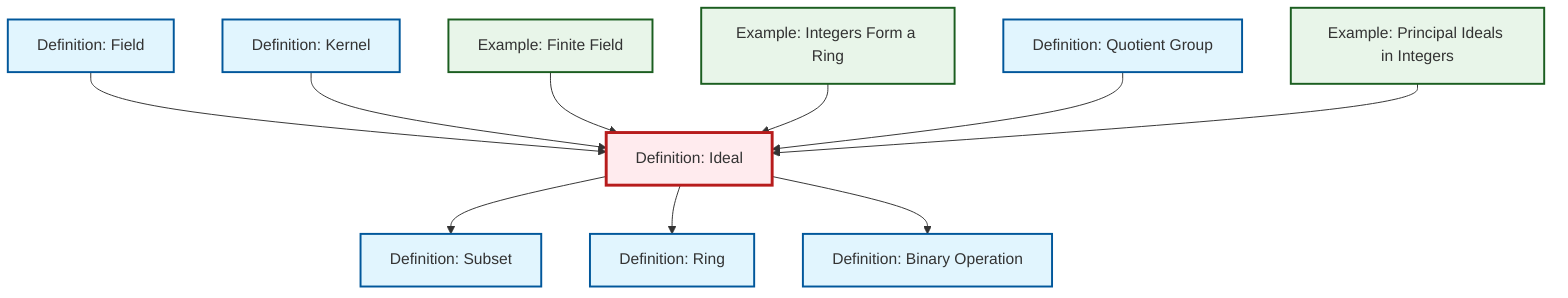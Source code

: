 graph TD
    classDef definition fill:#e1f5fe,stroke:#01579b,stroke-width:2px
    classDef theorem fill:#f3e5f5,stroke:#4a148c,stroke-width:2px
    classDef axiom fill:#fff3e0,stroke:#e65100,stroke-width:2px
    classDef example fill:#e8f5e9,stroke:#1b5e20,stroke-width:2px
    classDef current fill:#ffebee,stroke:#b71c1c,stroke-width:3px
    ex-integers-ring["Example: Integers Form a Ring"]:::example
    def-kernel["Definition: Kernel"]:::definition
    def-field["Definition: Field"]:::definition
    def-quotient-group["Definition: Quotient Group"]:::definition
    def-subset["Definition: Subset"]:::definition
    ex-finite-field["Example: Finite Field"]:::example
    def-ring["Definition: Ring"]:::definition
    ex-principal-ideal["Example: Principal Ideals in Integers"]:::example
    def-binary-operation["Definition: Binary Operation"]:::definition
    def-ideal["Definition: Ideal"]:::definition
    def-ideal --> def-subset
    def-field --> def-ideal
    def-kernel --> def-ideal
    ex-finite-field --> def-ideal
    ex-integers-ring --> def-ideal
    def-quotient-group --> def-ideal
    def-ideal --> def-ring
    ex-principal-ideal --> def-ideal
    def-ideal --> def-binary-operation
    class def-ideal current